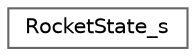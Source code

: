 digraph "Graphical Class Hierarchy"
{
 // LATEX_PDF_SIZE
  bgcolor="transparent";
  edge [fontname=Helvetica,fontsize=10,labelfontname=Helvetica,labelfontsize=10];
  node [fontname=Helvetica,fontsize=10,shape=box,height=0.2,width=0.4];
  rankdir="LR";
  Node0 [id="Node000000",label="RocketState_s",height=0.2,width=0.4,color="grey40", fillcolor="white", style="filled",URL="$structRocketState__s.html",tooltip=" "];
}
